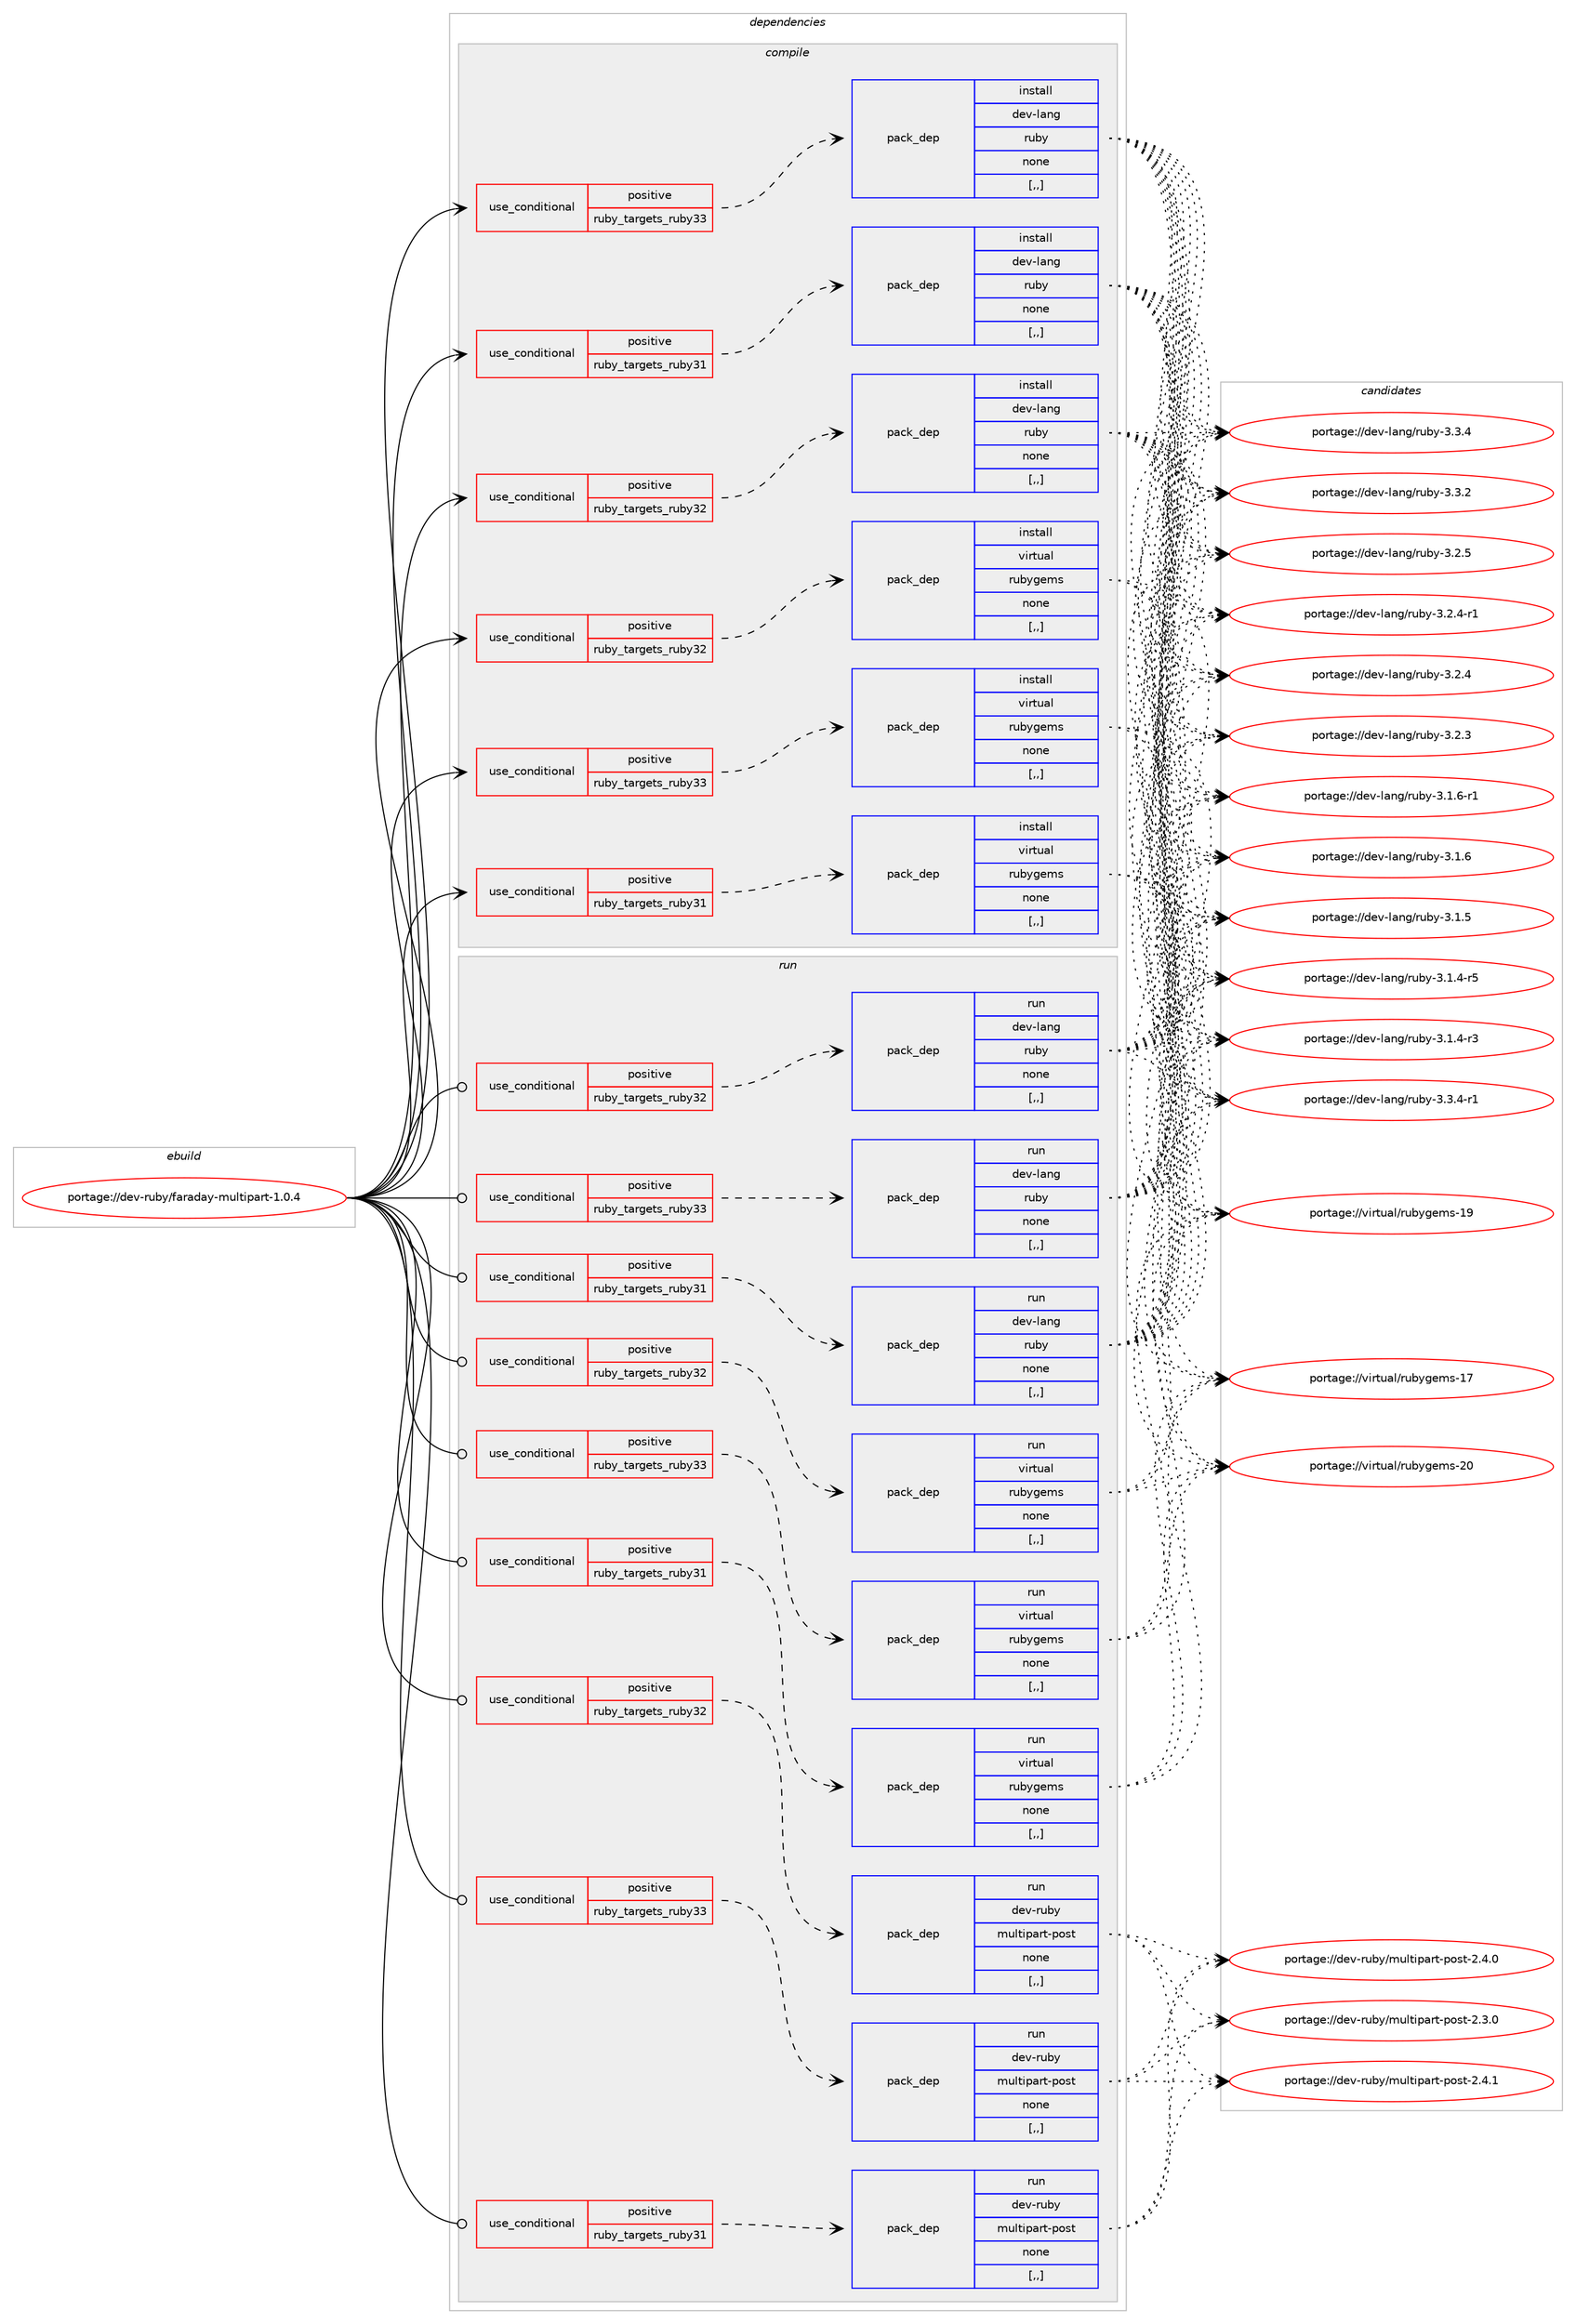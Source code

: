 digraph prolog {

# *************
# Graph options
# *************

newrank=true;
concentrate=true;
compound=true;
graph [rankdir=LR,fontname=Helvetica,fontsize=10,ranksep=1.5];#, ranksep=2.5, nodesep=0.2];
edge  [arrowhead=vee];
node  [fontname=Helvetica,fontsize=10];

# **********
# The ebuild
# **********

subgraph cluster_leftcol {
color=gray;
label=<<i>ebuild</i>>;
id [label="portage://dev-ruby/faraday-multipart-1.0.4", color=red, width=4, href="../dev-ruby/faraday-multipart-1.0.4.svg"];
}

# ****************
# The dependencies
# ****************

subgraph cluster_midcol {
color=gray;
label=<<i>dependencies</i>>;
subgraph cluster_compile {
fillcolor="#eeeeee";
style=filled;
label=<<i>compile</i>>;
subgraph cond47651 {
dependency183650 [label=<<TABLE BORDER="0" CELLBORDER="1" CELLSPACING="0" CELLPADDING="4"><TR><TD ROWSPAN="3" CELLPADDING="10">use_conditional</TD></TR><TR><TD>positive</TD></TR><TR><TD>ruby_targets_ruby31</TD></TR></TABLE>>, shape=none, color=red];
subgraph pack134670 {
dependency183651 [label=<<TABLE BORDER="0" CELLBORDER="1" CELLSPACING="0" CELLPADDING="4" WIDTH="220"><TR><TD ROWSPAN="6" CELLPADDING="30">pack_dep</TD></TR><TR><TD WIDTH="110">install</TD></TR><TR><TD>dev-lang</TD></TR><TR><TD>ruby</TD></TR><TR><TD>none</TD></TR><TR><TD>[,,]</TD></TR></TABLE>>, shape=none, color=blue];
}
dependency183650:e -> dependency183651:w [weight=20,style="dashed",arrowhead="vee"];
}
id:e -> dependency183650:w [weight=20,style="solid",arrowhead="vee"];
subgraph cond47652 {
dependency183652 [label=<<TABLE BORDER="0" CELLBORDER="1" CELLSPACING="0" CELLPADDING="4"><TR><TD ROWSPAN="3" CELLPADDING="10">use_conditional</TD></TR><TR><TD>positive</TD></TR><TR><TD>ruby_targets_ruby31</TD></TR></TABLE>>, shape=none, color=red];
subgraph pack134671 {
dependency183653 [label=<<TABLE BORDER="0" CELLBORDER="1" CELLSPACING="0" CELLPADDING="4" WIDTH="220"><TR><TD ROWSPAN="6" CELLPADDING="30">pack_dep</TD></TR><TR><TD WIDTH="110">install</TD></TR><TR><TD>virtual</TD></TR><TR><TD>rubygems</TD></TR><TR><TD>none</TD></TR><TR><TD>[,,]</TD></TR></TABLE>>, shape=none, color=blue];
}
dependency183652:e -> dependency183653:w [weight=20,style="dashed",arrowhead="vee"];
}
id:e -> dependency183652:w [weight=20,style="solid",arrowhead="vee"];
subgraph cond47653 {
dependency183654 [label=<<TABLE BORDER="0" CELLBORDER="1" CELLSPACING="0" CELLPADDING="4"><TR><TD ROWSPAN="3" CELLPADDING="10">use_conditional</TD></TR><TR><TD>positive</TD></TR><TR><TD>ruby_targets_ruby32</TD></TR></TABLE>>, shape=none, color=red];
subgraph pack134672 {
dependency183655 [label=<<TABLE BORDER="0" CELLBORDER="1" CELLSPACING="0" CELLPADDING="4" WIDTH="220"><TR><TD ROWSPAN="6" CELLPADDING="30">pack_dep</TD></TR><TR><TD WIDTH="110">install</TD></TR><TR><TD>dev-lang</TD></TR><TR><TD>ruby</TD></TR><TR><TD>none</TD></TR><TR><TD>[,,]</TD></TR></TABLE>>, shape=none, color=blue];
}
dependency183654:e -> dependency183655:w [weight=20,style="dashed",arrowhead="vee"];
}
id:e -> dependency183654:w [weight=20,style="solid",arrowhead="vee"];
subgraph cond47654 {
dependency183656 [label=<<TABLE BORDER="0" CELLBORDER="1" CELLSPACING="0" CELLPADDING="4"><TR><TD ROWSPAN="3" CELLPADDING="10">use_conditional</TD></TR><TR><TD>positive</TD></TR><TR><TD>ruby_targets_ruby32</TD></TR></TABLE>>, shape=none, color=red];
subgraph pack134673 {
dependency183657 [label=<<TABLE BORDER="0" CELLBORDER="1" CELLSPACING="0" CELLPADDING="4" WIDTH="220"><TR><TD ROWSPAN="6" CELLPADDING="30">pack_dep</TD></TR><TR><TD WIDTH="110">install</TD></TR><TR><TD>virtual</TD></TR><TR><TD>rubygems</TD></TR><TR><TD>none</TD></TR><TR><TD>[,,]</TD></TR></TABLE>>, shape=none, color=blue];
}
dependency183656:e -> dependency183657:w [weight=20,style="dashed",arrowhead="vee"];
}
id:e -> dependency183656:w [weight=20,style="solid",arrowhead="vee"];
subgraph cond47655 {
dependency183658 [label=<<TABLE BORDER="0" CELLBORDER="1" CELLSPACING="0" CELLPADDING="4"><TR><TD ROWSPAN="3" CELLPADDING="10">use_conditional</TD></TR><TR><TD>positive</TD></TR><TR><TD>ruby_targets_ruby33</TD></TR></TABLE>>, shape=none, color=red];
subgraph pack134674 {
dependency183659 [label=<<TABLE BORDER="0" CELLBORDER="1" CELLSPACING="0" CELLPADDING="4" WIDTH="220"><TR><TD ROWSPAN="6" CELLPADDING="30">pack_dep</TD></TR><TR><TD WIDTH="110">install</TD></TR><TR><TD>dev-lang</TD></TR><TR><TD>ruby</TD></TR><TR><TD>none</TD></TR><TR><TD>[,,]</TD></TR></TABLE>>, shape=none, color=blue];
}
dependency183658:e -> dependency183659:w [weight=20,style="dashed",arrowhead="vee"];
}
id:e -> dependency183658:w [weight=20,style="solid",arrowhead="vee"];
subgraph cond47656 {
dependency183660 [label=<<TABLE BORDER="0" CELLBORDER="1" CELLSPACING="0" CELLPADDING="4"><TR><TD ROWSPAN="3" CELLPADDING="10">use_conditional</TD></TR><TR><TD>positive</TD></TR><TR><TD>ruby_targets_ruby33</TD></TR></TABLE>>, shape=none, color=red];
subgraph pack134675 {
dependency183661 [label=<<TABLE BORDER="0" CELLBORDER="1" CELLSPACING="0" CELLPADDING="4" WIDTH="220"><TR><TD ROWSPAN="6" CELLPADDING="30">pack_dep</TD></TR><TR><TD WIDTH="110">install</TD></TR><TR><TD>virtual</TD></TR><TR><TD>rubygems</TD></TR><TR><TD>none</TD></TR><TR><TD>[,,]</TD></TR></TABLE>>, shape=none, color=blue];
}
dependency183660:e -> dependency183661:w [weight=20,style="dashed",arrowhead="vee"];
}
id:e -> dependency183660:w [weight=20,style="solid",arrowhead="vee"];
}
subgraph cluster_compileandrun {
fillcolor="#eeeeee";
style=filled;
label=<<i>compile and run</i>>;
}
subgraph cluster_run {
fillcolor="#eeeeee";
style=filled;
label=<<i>run</i>>;
subgraph cond47657 {
dependency183662 [label=<<TABLE BORDER="0" CELLBORDER="1" CELLSPACING="0" CELLPADDING="4"><TR><TD ROWSPAN="3" CELLPADDING="10">use_conditional</TD></TR><TR><TD>positive</TD></TR><TR><TD>ruby_targets_ruby31</TD></TR></TABLE>>, shape=none, color=red];
subgraph pack134676 {
dependency183663 [label=<<TABLE BORDER="0" CELLBORDER="1" CELLSPACING="0" CELLPADDING="4" WIDTH="220"><TR><TD ROWSPAN="6" CELLPADDING="30">pack_dep</TD></TR><TR><TD WIDTH="110">run</TD></TR><TR><TD>dev-lang</TD></TR><TR><TD>ruby</TD></TR><TR><TD>none</TD></TR><TR><TD>[,,]</TD></TR></TABLE>>, shape=none, color=blue];
}
dependency183662:e -> dependency183663:w [weight=20,style="dashed",arrowhead="vee"];
}
id:e -> dependency183662:w [weight=20,style="solid",arrowhead="odot"];
subgraph cond47658 {
dependency183664 [label=<<TABLE BORDER="0" CELLBORDER="1" CELLSPACING="0" CELLPADDING="4"><TR><TD ROWSPAN="3" CELLPADDING="10">use_conditional</TD></TR><TR><TD>positive</TD></TR><TR><TD>ruby_targets_ruby31</TD></TR></TABLE>>, shape=none, color=red];
subgraph pack134677 {
dependency183665 [label=<<TABLE BORDER="0" CELLBORDER="1" CELLSPACING="0" CELLPADDING="4" WIDTH="220"><TR><TD ROWSPAN="6" CELLPADDING="30">pack_dep</TD></TR><TR><TD WIDTH="110">run</TD></TR><TR><TD>dev-ruby</TD></TR><TR><TD>multipart-post</TD></TR><TR><TD>none</TD></TR><TR><TD>[,,]</TD></TR></TABLE>>, shape=none, color=blue];
}
dependency183664:e -> dependency183665:w [weight=20,style="dashed",arrowhead="vee"];
}
id:e -> dependency183664:w [weight=20,style="solid",arrowhead="odot"];
subgraph cond47659 {
dependency183666 [label=<<TABLE BORDER="0" CELLBORDER="1" CELLSPACING="0" CELLPADDING="4"><TR><TD ROWSPAN="3" CELLPADDING="10">use_conditional</TD></TR><TR><TD>positive</TD></TR><TR><TD>ruby_targets_ruby31</TD></TR></TABLE>>, shape=none, color=red];
subgraph pack134678 {
dependency183667 [label=<<TABLE BORDER="0" CELLBORDER="1" CELLSPACING="0" CELLPADDING="4" WIDTH="220"><TR><TD ROWSPAN="6" CELLPADDING="30">pack_dep</TD></TR><TR><TD WIDTH="110">run</TD></TR><TR><TD>virtual</TD></TR><TR><TD>rubygems</TD></TR><TR><TD>none</TD></TR><TR><TD>[,,]</TD></TR></TABLE>>, shape=none, color=blue];
}
dependency183666:e -> dependency183667:w [weight=20,style="dashed",arrowhead="vee"];
}
id:e -> dependency183666:w [weight=20,style="solid",arrowhead="odot"];
subgraph cond47660 {
dependency183668 [label=<<TABLE BORDER="0" CELLBORDER="1" CELLSPACING="0" CELLPADDING="4"><TR><TD ROWSPAN="3" CELLPADDING="10">use_conditional</TD></TR><TR><TD>positive</TD></TR><TR><TD>ruby_targets_ruby32</TD></TR></TABLE>>, shape=none, color=red];
subgraph pack134679 {
dependency183669 [label=<<TABLE BORDER="0" CELLBORDER="1" CELLSPACING="0" CELLPADDING="4" WIDTH="220"><TR><TD ROWSPAN="6" CELLPADDING="30">pack_dep</TD></TR><TR><TD WIDTH="110">run</TD></TR><TR><TD>dev-lang</TD></TR><TR><TD>ruby</TD></TR><TR><TD>none</TD></TR><TR><TD>[,,]</TD></TR></TABLE>>, shape=none, color=blue];
}
dependency183668:e -> dependency183669:w [weight=20,style="dashed",arrowhead="vee"];
}
id:e -> dependency183668:w [weight=20,style="solid",arrowhead="odot"];
subgraph cond47661 {
dependency183670 [label=<<TABLE BORDER="0" CELLBORDER="1" CELLSPACING="0" CELLPADDING="4"><TR><TD ROWSPAN="3" CELLPADDING="10">use_conditional</TD></TR><TR><TD>positive</TD></TR><TR><TD>ruby_targets_ruby32</TD></TR></TABLE>>, shape=none, color=red];
subgraph pack134680 {
dependency183671 [label=<<TABLE BORDER="0" CELLBORDER="1" CELLSPACING="0" CELLPADDING="4" WIDTH="220"><TR><TD ROWSPAN="6" CELLPADDING="30">pack_dep</TD></TR><TR><TD WIDTH="110">run</TD></TR><TR><TD>dev-ruby</TD></TR><TR><TD>multipart-post</TD></TR><TR><TD>none</TD></TR><TR><TD>[,,]</TD></TR></TABLE>>, shape=none, color=blue];
}
dependency183670:e -> dependency183671:w [weight=20,style="dashed",arrowhead="vee"];
}
id:e -> dependency183670:w [weight=20,style="solid",arrowhead="odot"];
subgraph cond47662 {
dependency183672 [label=<<TABLE BORDER="0" CELLBORDER="1" CELLSPACING="0" CELLPADDING="4"><TR><TD ROWSPAN="3" CELLPADDING="10">use_conditional</TD></TR><TR><TD>positive</TD></TR><TR><TD>ruby_targets_ruby32</TD></TR></TABLE>>, shape=none, color=red];
subgraph pack134681 {
dependency183673 [label=<<TABLE BORDER="0" CELLBORDER="1" CELLSPACING="0" CELLPADDING="4" WIDTH="220"><TR><TD ROWSPAN="6" CELLPADDING="30">pack_dep</TD></TR><TR><TD WIDTH="110">run</TD></TR><TR><TD>virtual</TD></TR><TR><TD>rubygems</TD></TR><TR><TD>none</TD></TR><TR><TD>[,,]</TD></TR></TABLE>>, shape=none, color=blue];
}
dependency183672:e -> dependency183673:w [weight=20,style="dashed",arrowhead="vee"];
}
id:e -> dependency183672:w [weight=20,style="solid",arrowhead="odot"];
subgraph cond47663 {
dependency183674 [label=<<TABLE BORDER="0" CELLBORDER="1" CELLSPACING="0" CELLPADDING="4"><TR><TD ROWSPAN="3" CELLPADDING="10">use_conditional</TD></TR><TR><TD>positive</TD></TR><TR><TD>ruby_targets_ruby33</TD></TR></TABLE>>, shape=none, color=red];
subgraph pack134682 {
dependency183675 [label=<<TABLE BORDER="0" CELLBORDER="1" CELLSPACING="0" CELLPADDING="4" WIDTH="220"><TR><TD ROWSPAN="6" CELLPADDING="30">pack_dep</TD></TR><TR><TD WIDTH="110">run</TD></TR><TR><TD>dev-lang</TD></TR><TR><TD>ruby</TD></TR><TR><TD>none</TD></TR><TR><TD>[,,]</TD></TR></TABLE>>, shape=none, color=blue];
}
dependency183674:e -> dependency183675:w [weight=20,style="dashed",arrowhead="vee"];
}
id:e -> dependency183674:w [weight=20,style="solid",arrowhead="odot"];
subgraph cond47664 {
dependency183676 [label=<<TABLE BORDER="0" CELLBORDER="1" CELLSPACING="0" CELLPADDING="4"><TR><TD ROWSPAN="3" CELLPADDING="10">use_conditional</TD></TR><TR><TD>positive</TD></TR><TR><TD>ruby_targets_ruby33</TD></TR></TABLE>>, shape=none, color=red];
subgraph pack134683 {
dependency183677 [label=<<TABLE BORDER="0" CELLBORDER="1" CELLSPACING="0" CELLPADDING="4" WIDTH="220"><TR><TD ROWSPAN="6" CELLPADDING="30">pack_dep</TD></TR><TR><TD WIDTH="110">run</TD></TR><TR><TD>dev-ruby</TD></TR><TR><TD>multipart-post</TD></TR><TR><TD>none</TD></TR><TR><TD>[,,]</TD></TR></TABLE>>, shape=none, color=blue];
}
dependency183676:e -> dependency183677:w [weight=20,style="dashed",arrowhead="vee"];
}
id:e -> dependency183676:w [weight=20,style="solid",arrowhead="odot"];
subgraph cond47665 {
dependency183678 [label=<<TABLE BORDER="0" CELLBORDER="1" CELLSPACING="0" CELLPADDING="4"><TR><TD ROWSPAN="3" CELLPADDING="10">use_conditional</TD></TR><TR><TD>positive</TD></TR><TR><TD>ruby_targets_ruby33</TD></TR></TABLE>>, shape=none, color=red];
subgraph pack134684 {
dependency183679 [label=<<TABLE BORDER="0" CELLBORDER="1" CELLSPACING="0" CELLPADDING="4" WIDTH="220"><TR><TD ROWSPAN="6" CELLPADDING="30">pack_dep</TD></TR><TR><TD WIDTH="110">run</TD></TR><TR><TD>virtual</TD></TR><TR><TD>rubygems</TD></TR><TR><TD>none</TD></TR><TR><TD>[,,]</TD></TR></TABLE>>, shape=none, color=blue];
}
dependency183678:e -> dependency183679:w [weight=20,style="dashed",arrowhead="vee"];
}
id:e -> dependency183678:w [weight=20,style="solid",arrowhead="odot"];
}
}

# **************
# The candidates
# **************

subgraph cluster_choices {
rank=same;
color=gray;
label=<<i>candidates</i>>;

subgraph choice134670 {
color=black;
nodesep=1;
choice100101118451089711010347114117981214551465146524511449 [label="portage://dev-lang/ruby-3.3.4-r1", color=red, width=4,href="../dev-lang/ruby-3.3.4-r1.svg"];
choice10010111845108971101034711411798121455146514652 [label="portage://dev-lang/ruby-3.3.4", color=red, width=4,href="../dev-lang/ruby-3.3.4.svg"];
choice10010111845108971101034711411798121455146514650 [label="portage://dev-lang/ruby-3.3.2", color=red, width=4,href="../dev-lang/ruby-3.3.2.svg"];
choice10010111845108971101034711411798121455146504653 [label="portage://dev-lang/ruby-3.2.5", color=red, width=4,href="../dev-lang/ruby-3.2.5.svg"];
choice100101118451089711010347114117981214551465046524511449 [label="portage://dev-lang/ruby-3.2.4-r1", color=red, width=4,href="../dev-lang/ruby-3.2.4-r1.svg"];
choice10010111845108971101034711411798121455146504652 [label="portage://dev-lang/ruby-3.2.4", color=red, width=4,href="../dev-lang/ruby-3.2.4.svg"];
choice10010111845108971101034711411798121455146504651 [label="portage://dev-lang/ruby-3.2.3", color=red, width=4,href="../dev-lang/ruby-3.2.3.svg"];
choice100101118451089711010347114117981214551464946544511449 [label="portage://dev-lang/ruby-3.1.6-r1", color=red, width=4,href="../dev-lang/ruby-3.1.6-r1.svg"];
choice10010111845108971101034711411798121455146494654 [label="portage://dev-lang/ruby-3.1.6", color=red, width=4,href="../dev-lang/ruby-3.1.6.svg"];
choice10010111845108971101034711411798121455146494653 [label="portage://dev-lang/ruby-3.1.5", color=red, width=4,href="../dev-lang/ruby-3.1.5.svg"];
choice100101118451089711010347114117981214551464946524511453 [label="portage://dev-lang/ruby-3.1.4-r5", color=red, width=4,href="../dev-lang/ruby-3.1.4-r5.svg"];
choice100101118451089711010347114117981214551464946524511451 [label="portage://dev-lang/ruby-3.1.4-r3", color=red, width=4,href="../dev-lang/ruby-3.1.4-r3.svg"];
dependency183651:e -> choice100101118451089711010347114117981214551465146524511449:w [style=dotted,weight="100"];
dependency183651:e -> choice10010111845108971101034711411798121455146514652:w [style=dotted,weight="100"];
dependency183651:e -> choice10010111845108971101034711411798121455146514650:w [style=dotted,weight="100"];
dependency183651:e -> choice10010111845108971101034711411798121455146504653:w [style=dotted,weight="100"];
dependency183651:e -> choice100101118451089711010347114117981214551465046524511449:w [style=dotted,weight="100"];
dependency183651:e -> choice10010111845108971101034711411798121455146504652:w [style=dotted,weight="100"];
dependency183651:e -> choice10010111845108971101034711411798121455146504651:w [style=dotted,weight="100"];
dependency183651:e -> choice100101118451089711010347114117981214551464946544511449:w [style=dotted,weight="100"];
dependency183651:e -> choice10010111845108971101034711411798121455146494654:w [style=dotted,weight="100"];
dependency183651:e -> choice10010111845108971101034711411798121455146494653:w [style=dotted,weight="100"];
dependency183651:e -> choice100101118451089711010347114117981214551464946524511453:w [style=dotted,weight="100"];
dependency183651:e -> choice100101118451089711010347114117981214551464946524511451:w [style=dotted,weight="100"];
}
subgraph choice134671 {
color=black;
nodesep=1;
choice118105114116117971084711411798121103101109115455048 [label="portage://virtual/rubygems-20", color=red, width=4,href="../virtual/rubygems-20.svg"];
choice118105114116117971084711411798121103101109115454957 [label="portage://virtual/rubygems-19", color=red, width=4,href="../virtual/rubygems-19.svg"];
choice118105114116117971084711411798121103101109115454955 [label="portage://virtual/rubygems-17", color=red, width=4,href="../virtual/rubygems-17.svg"];
dependency183653:e -> choice118105114116117971084711411798121103101109115455048:w [style=dotted,weight="100"];
dependency183653:e -> choice118105114116117971084711411798121103101109115454957:w [style=dotted,weight="100"];
dependency183653:e -> choice118105114116117971084711411798121103101109115454955:w [style=dotted,weight="100"];
}
subgraph choice134672 {
color=black;
nodesep=1;
choice100101118451089711010347114117981214551465146524511449 [label="portage://dev-lang/ruby-3.3.4-r1", color=red, width=4,href="../dev-lang/ruby-3.3.4-r1.svg"];
choice10010111845108971101034711411798121455146514652 [label="portage://dev-lang/ruby-3.3.4", color=red, width=4,href="../dev-lang/ruby-3.3.4.svg"];
choice10010111845108971101034711411798121455146514650 [label="portage://dev-lang/ruby-3.3.2", color=red, width=4,href="../dev-lang/ruby-3.3.2.svg"];
choice10010111845108971101034711411798121455146504653 [label="portage://dev-lang/ruby-3.2.5", color=red, width=4,href="../dev-lang/ruby-3.2.5.svg"];
choice100101118451089711010347114117981214551465046524511449 [label="portage://dev-lang/ruby-3.2.4-r1", color=red, width=4,href="../dev-lang/ruby-3.2.4-r1.svg"];
choice10010111845108971101034711411798121455146504652 [label="portage://dev-lang/ruby-3.2.4", color=red, width=4,href="../dev-lang/ruby-3.2.4.svg"];
choice10010111845108971101034711411798121455146504651 [label="portage://dev-lang/ruby-3.2.3", color=red, width=4,href="../dev-lang/ruby-3.2.3.svg"];
choice100101118451089711010347114117981214551464946544511449 [label="portage://dev-lang/ruby-3.1.6-r1", color=red, width=4,href="../dev-lang/ruby-3.1.6-r1.svg"];
choice10010111845108971101034711411798121455146494654 [label="portage://dev-lang/ruby-3.1.6", color=red, width=4,href="../dev-lang/ruby-3.1.6.svg"];
choice10010111845108971101034711411798121455146494653 [label="portage://dev-lang/ruby-3.1.5", color=red, width=4,href="../dev-lang/ruby-3.1.5.svg"];
choice100101118451089711010347114117981214551464946524511453 [label="portage://dev-lang/ruby-3.1.4-r5", color=red, width=4,href="../dev-lang/ruby-3.1.4-r5.svg"];
choice100101118451089711010347114117981214551464946524511451 [label="portage://dev-lang/ruby-3.1.4-r3", color=red, width=4,href="../dev-lang/ruby-3.1.4-r3.svg"];
dependency183655:e -> choice100101118451089711010347114117981214551465146524511449:w [style=dotted,weight="100"];
dependency183655:e -> choice10010111845108971101034711411798121455146514652:w [style=dotted,weight="100"];
dependency183655:e -> choice10010111845108971101034711411798121455146514650:w [style=dotted,weight="100"];
dependency183655:e -> choice10010111845108971101034711411798121455146504653:w [style=dotted,weight="100"];
dependency183655:e -> choice100101118451089711010347114117981214551465046524511449:w [style=dotted,weight="100"];
dependency183655:e -> choice10010111845108971101034711411798121455146504652:w [style=dotted,weight="100"];
dependency183655:e -> choice10010111845108971101034711411798121455146504651:w [style=dotted,weight="100"];
dependency183655:e -> choice100101118451089711010347114117981214551464946544511449:w [style=dotted,weight="100"];
dependency183655:e -> choice10010111845108971101034711411798121455146494654:w [style=dotted,weight="100"];
dependency183655:e -> choice10010111845108971101034711411798121455146494653:w [style=dotted,weight="100"];
dependency183655:e -> choice100101118451089711010347114117981214551464946524511453:w [style=dotted,weight="100"];
dependency183655:e -> choice100101118451089711010347114117981214551464946524511451:w [style=dotted,weight="100"];
}
subgraph choice134673 {
color=black;
nodesep=1;
choice118105114116117971084711411798121103101109115455048 [label="portage://virtual/rubygems-20", color=red, width=4,href="../virtual/rubygems-20.svg"];
choice118105114116117971084711411798121103101109115454957 [label="portage://virtual/rubygems-19", color=red, width=4,href="../virtual/rubygems-19.svg"];
choice118105114116117971084711411798121103101109115454955 [label="portage://virtual/rubygems-17", color=red, width=4,href="../virtual/rubygems-17.svg"];
dependency183657:e -> choice118105114116117971084711411798121103101109115455048:w [style=dotted,weight="100"];
dependency183657:e -> choice118105114116117971084711411798121103101109115454957:w [style=dotted,weight="100"];
dependency183657:e -> choice118105114116117971084711411798121103101109115454955:w [style=dotted,weight="100"];
}
subgraph choice134674 {
color=black;
nodesep=1;
choice100101118451089711010347114117981214551465146524511449 [label="portage://dev-lang/ruby-3.3.4-r1", color=red, width=4,href="../dev-lang/ruby-3.3.4-r1.svg"];
choice10010111845108971101034711411798121455146514652 [label="portage://dev-lang/ruby-3.3.4", color=red, width=4,href="../dev-lang/ruby-3.3.4.svg"];
choice10010111845108971101034711411798121455146514650 [label="portage://dev-lang/ruby-3.3.2", color=red, width=4,href="../dev-lang/ruby-3.3.2.svg"];
choice10010111845108971101034711411798121455146504653 [label="portage://dev-lang/ruby-3.2.5", color=red, width=4,href="../dev-lang/ruby-3.2.5.svg"];
choice100101118451089711010347114117981214551465046524511449 [label="portage://dev-lang/ruby-3.2.4-r1", color=red, width=4,href="../dev-lang/ruby-3.2.4-r1.svg"];
choice10010111845108971101034711411798121455146504652 [label="portage://dev-lang/ruby-3.2.4", color=red, width=4,href="../dev-lang/ruby-3.2.4.svg"];
choice10010111845108971101034711411798121455146504651 [label="portage://dev-lang/ruby-3.2.3", color=red, width=4,href="../dev-lang/ruby-3.2.3.svg"];
choice100101118451089711010347114117981214551464946544511449 [label="portage://dev-lang/ruby-3.1.6-r1", color=red, width=4,href="../dev-lang/ruby-3.1.6-r1.svg"];
choice10010111845108971101034711411798121455146494654 [label="portage://dev-lang/ruby-3.1.6", color=red, width=4,href="../dev-lang/ruby-3.1.6.svg"];
choice10010111845108971101034711411798121455146494653 [label="portage://dev-lang/ruby-3.1.5", color=red, width=4,href="../dev-lang/ruby-3.1.5.svg"];
choice100101118451089711010347114117981214551464946524511453 [label="portage://dev-lang/ruby-3.1.4-r5", color=red, width=4,href="../dev-lang/ruby-3.1.4-r5.svg"];
choice100101118451089711010347114117981214551464946524511451 [label="portage://dev-lang/ruby-3.1.4-r3", color=red, width=4,href="../dev-lang/ruby-3.1.4-r3.svg"];
dependency183659:e -> choice100101118451089711010347114117981214551465146524511449:w [style=dotted,weight="100"];
dependency183659:e -> choice10010111845108971101034711411798121455146514652:w [style=dotted,weight="100"];
dependency183659:e -> choice10010111845108971101034711411798121455146514650:w [style=dotted,weight="100"];
dependency183659:e -> choice10010111845108971101034711411798121455146504653:w [style=dotted,weight="100"];
dependency183659:e -> choice100101118451089711010347114117981214551465046524511449:w [style=dotted,weight="100"];
dependency183659:e -> choice10010111845108971101034711411798121455146504652:w [style=dotted,weight="100"];
dependency183659:e -> choice10010111845108971101034711411798121455146504651:w [style=dotted,weight="100"];
dependency183659:e -> choice100101118451089711010347114117981214551464946544511449:w [style=dotted,weight="100"];
dependency183659:e -> choice10010111845108971101034711411798121455146494654:w [style=dotted,weight="100"];
dependency183659:e -> choice10010111845108971101034711411798121455146494653:w [style=dotted,weight="100"];
dependency183659:e -> choice100101118451089711010347114117981214551464946524511453:w [style=dotted,weight="100"];
dependency183659:e -> choice100101118451089711010347114117981214551464946524511451:w [style=dotted,weight="100"];
}
subgraph choice134675 {
color=black;
nodesep=1;
choice118105114116117971084711411798121103101109115455048 [label="portage://virtual/rubygems-20", color=red, width=4,href="../virtual/rubygems-20.svg"];
choice118105114116117971084711411798121103101109115454957 [label="portage://virtual/rubygems-19", color=red, width=4,href="../virtual/rubygems-19.svg"];
choice118105114116117971084711411798121103101109115454955 [label="portage://virtual/rubygems-17", color=red, width=4,href="../virtual/rubygems-17.svg"];
dependency183661:e -> choice118105114116117971084711411798121103101109115455048:w [style=dotted,weight="100"];
dependency183661:e -> choice118105114116117971084711411798121103101109115454957:w [style=dotted,weight="100"];
dependency183661:e -> choice118105114116117971084711411798121103101109115454955:w [style=dotted,weight="100"];
}
subgraph choice134676 {
color=black;
nodesep=1;
choice100101118451089711010347114117981214551465146524511449 [label="portage://dev-lang/ruby-3.3.4-r1", color=red, width=4,href="../dev-lang/ruby-3.3.4-r1.svg"];
choice10010111845108971101034711411798121455146514652 [label="portage://dev-lang/ruby-3.3.4", color=red, width=4,href="../dev-lang/ruby-3.3.4.svg"];
choice10010111845108971101034711411798121455146514650 [label="portage://dev-lang/ruby-3.3.2", color=red, width=4,href="../dev-lang/ruby-3.3.2.svg"];
choice10010111845108971101034711411798121455146504653 [label="portage://dev-lang/ruby-3.2.5", color=red, width=4,href="../dev-lang/ruby-3.2.5.svg"];
choice100101118451089711010347114117981214551465046524511449 [label="portage://dev-lang/ruby-3.2.4-r1", color=red, width=4,href="../dev-lang/ruby-3.2.4-r1.svg"];
choice10010111845108971101034711411798121455146504652 [label="portage://dev-lang/ruby-3.2.4", color=red, width=4,href="../dev-lang/ruby-3.2.4.svg"];
choice10010111845108971101034711411798121455146504651 [label="portage://dev-lang/ruby-3.2.3", color=red, width=4,href="../dev-lang/ruby-3.2.3.svg"];
choice100101118451089711010347114117981214551464946544511449 [label="portage://dev-lang/ruby-3.1.6-r1", color=red, width=4,href="../dev-lang/ruby-3.1.6-r1.svg"];
choice10010111845108971101034711411798121455146494654 [label="portage://dev-lang/ruby-3.1.6", color=red, width=4,href="../dev-lang/ruby-3.1.6.svg"];
choice10010111845108971101034711411798121455146494653 [label="portage://dev-lang/ruby-3.1.5", color=red, width=4,href="../dev-lang/ruby-3.1.5.svg"];
choice100101118451089711010347114117981214551464946524511453 [label="portage://dev-lang/ruby-3.1.4-r5", color=red, width=4,href="../dev-lang/ruby-3.1.4-r5.svg"];
choice100101118451089711010347114117981214551464946524511451 [label="portage://dev-lang/ruby-3.1.4-r3", color=red, width=4,href="../dev-lang/ruby-3.1.4-r3.svg"];
dependency183663:e -> choice100101118451089711010347114117981214551465146524511449:w [style=dotted,weight="100"];
dependency183663:e -> choice10010111845108971101034711411798121455146514652:w [style=dotted,weight="100"];
dependency183663:e -> choice10010111845108971101034711411798121455146514650:w [style=dotted,weight="100"];
dependency183663:e -> choice10010111845108971101034711411798121455146504653:w [style=dotted,weight="100"];
dependency183663:e -> choice100101118451089711010347114117981214551465046524511449:w [style=dotted,weight="100"];
dependency183663:e -> choice10010111845108971101034711411798121455146504652:w [style=dotted,weight="100"];
dependency183663:e -> choice10010111845108971101034711411798121455146504651:w [style=dotted,weight="100"];
dependency183663:e -> choice100101118451089711010347114117981214551464946544511449:w [style=dotted,weight="100"];
dependency183663:e -> choice10010111845108971101034711411798121455146494654:w [style=dotted,weight="100"];
dependency183663:e -> choice10010111845108971101034711411798121455146494653:w [style=dotted,weight="100"];
dependency183663:e -> choice100101118451089711010347114117981214551464946524511453:w [style=dotted,weight="100"];
dependency183663:e -> choice100101118451089711010347114117981214551464946524511451:w [style=dotted,weight="100"];
}
subgraph choice134677 {
color=black;
nodesep=1;
choice1001011184511411798121471091171081161051129711411645112111115116455046524649 [label="portage://dev-ruby/multipart-post-2.4.1", color=red, width=4,href="../dev-ruby/multipart-post-2.4.1.svg"];
choice1001011184511411798121471091171081161051129711411645112111115116455046524648 [label="portage://dev-ruby/multipart-post-2.4.0", color=red, width=4,href="../dev-ruby/multipart-post-2.4.0.svg"];
choice1001011184511411798121471091171081161051129711411645112111115116455046514648 [label="portage://dev-ruby/multipart-post-2.3.0", color=red, width=4,href="../dev-ruby/multipart-post-2.3.0.svg"];
dependency183665:e -> choice1001011184511411798121471091171081161051129711411645112111115116455046524649:w [style=dotted,weight="100"];
dependency183665:e -> choice1001011184511411798121471091171081161051129711411645112111115116455046524648:w [style=dotted,weight="100"];
dependency183665:e -> choice1001011184511411798121471091171081161051129711411645112111115116455046514648:w [style=dotted,weight="100"];
}
subgraph choice134678 {
color=black;
nodesep=1;
choice118105114116117971084711411798121103101109115455048 [label="portage://virtual/rubygems-20", color=red, width=4,href="../virtual/rubygems-20.svg"];
choice118105114116117971084711411798121103101109115454957 [label="portage://virtual/rubygems-19", color=red, width=4,href="../virtual/rubygems-19.svg"];
choice118105114116117971084711411798121103101109115454955 [label="portage://virtual/rubygems-17", color=red, width=4,href="../virtual/rubygems-17.svg"];
dependency183667:e -> choice118105114116117971084711411798121103101109115455048:w [style=dotted,weight="100"];
dependency183667:e -> choice118105114116117971084711411798121103101109115454957:w [style=dotted,weight="100"];
dependency183667:e -> choice118105114116117971084711411798121103101109115454955:w [style=dotted,weight="100"];
}
subgraph choice134679 {
color=black;
nodesep=1;
choice100101118451089711010347114117981214551465146524511449 [label="portage://dev-lang/ruby-3.3.4-r1", color=red, width=4,href="../dev-lang/ruby-3.3.4-r1.svg"];
choice10010111845108971101034711411798121455146514652 [label="portage://dev-lang/ruby-3.3.4", color=red, width=4,href="../dev-lang/ruby-3.3.4.svg"];
choice10010111845108971101034711411798121455146514650 [label="portage://dev-lang/ruby-3.3.2", color=red, width=4,href="../dev-lang/ruby-3.3.2.svg"];
choice10010111845108971101034711411798121455146504653 [label="portage://dev-lang/ruby-3.2.5", color=red, width=4,href="../dev-lang/ruby-3.2.5.svg"];
choice100101118451089711010347114117981214551465046524511449 [label="portage://dev-lang/ruby-3.2.4-r1", color=red, width=4,href="../dev-lang/ruby-3.2.4-r1.svg"];
choice10010111845108971101034711411798121455146504652 [label="portage://dev-lang/ruby-3.2.4", color=red, width=4,href="../dev-lang/ruby-3.2.4.svg"];
choice10010111845108971101034711411798121455146504651 [label="portage://dev-lang/ruby-3.2.3", color=red, width=4,href="../dev-lang/ruby-3.2.3.svg"];
choice100101118451089711010347114117981214551464946544511449 [label="portage://dev-lang/ruby-3.1.6-r1", color=red, width=4,href="../dev-lang/ruby-3.1.6-r1.svg"];
choice10010111845108971101034711411798121455146494654 [label="portage://dev-lang/ruby-3.1.6", color=red, width=4,href="../dev-lang/ruby-3.1.6.svg"];
choice10010111845108971101034711411798121455146494653 [label="portage://dev-lang/ruby-3.1.5", color=red, width=4,href="../dev-lang/ruby-3.1.5.svg"];
choice100101118451089711010347114117981214551464946524511453 [label="portage://dev-lang/ruby-3.1.4-r5", color=red, width=4,href="../dev-lang/ruby-3.1.4-r5.svg"];
choice100101118451089711010347114117981214551464946524511451 [label="portage://dev-lang/ruby-3.1.4-r3", color=red, width=4,href="../dev-lang/ruby-3.1.4-r3.svg"];
dependency183669:e -> choice100101118451089711010347114117981214551465146524511449:w [style=dotted,weight="100"];
dependency183669:e -> choice10010111845108971101034711411798121455146514652:w [style=dotted,weight="100"];
dependency183669:e -> choice10010111845108971101034711411798121455146514650:w [style=dotted,weight="100"];
dependency183669:e -> choice10010111845108971101034711411798121455146504653:w [style=dotted,weight="100"];
dependency183669:e -> choice100101118451089711010347114117981214551465046524511449:w [style=dotted,weight="100"];
dependency183669:e -> choice10010111845108971101034711411798121455146504652:w [style=dotted,weight="100"];
dependency183669:e -> choice10010111845108971101034711411798121455146504651:w [style=dotted,weight="100"];
dependency183669:e -> choice100101118451089711010347114117981214551464946544511449:w [style=dotted,weight="100"];
dependency183669:e -> choice10010111845108971101034711411798121455146494654:w [style=dotted,weight="100"];
dependency183669:e -> choice10010111845108971101034711411798121455146494653:w [style=dotted,weight="100"];
dependency183669:e -> choice100101118451089711010347114117981214551464946524511453:w [style=dotted,weight="100"];
dependency183669:e -> choice100101118451089711010347114117981214551464946524511451:w [style=dotted,weight="100"];
}
subgraph choice134680 {
color=black;
nodesep=1;
choice1001011184511411798121471091171081161051129711411645112111115116455046524649 [label="portage://dev-ruby/multipart-post-2.4.1", color=red, width=4,href="../dev-ruby/multipart-post-2.4.1.svg"];
choice1001011184511411798121471091171081161051129711411645112111115116455046524648 [label="portage://dev-ruby/multipart-post-2.4.0", color=red, width=4,href="../dev-ruby/multipart-post-2.4.0.svg"];
choice1001011184511411798121471091171081161051129711411645112111115116455046514648 [label="portage://dev-ruby/multipart-post-2.3.0", color=red, width=4,href="../dev-ruby/multipart-post-2.3.0.svg"];
dependency183671:e -> choice1001011184511411798121471091171081161051129711411645112111115116455046524649:w [style=dotted,weight="100"];
dependency183671:e -> choice1001011184511411798121471091171081161051129711411645112111115116455046524648:w [style=dotted,weight="100"];
dependency183671:e -> choice1001011184511411798121471091171081161051129711411645112111115116455046514648:w [style=dotted,weight="100"];
}
subgraph choice134681 {
color=black;
nodesep=1;
choice118105114116117971084711411798121103101109115455048 [label="portage://virtual/rubygems-20", color=red, width=4,href="../virtual/rubygems-20.svg"];
choice118105114116117971084711411798121103101109115454957 [label="portage://virtual/rubygems-19", color=red, width=4,href="../virtual/rubygems-19.svg"];
choice118105114116117971084711411798121103101109115454955 [label="portage://virtual/rubygems-17", color=red, width=4,href="../virtual/rubygems-17.svg"];
dependency183673:e -> choice118105114116117971084711411798121103101109115455048:w [style=dotted,weight="100"];
dependency183673:e -> choice118105114116117971084711411798121103101109115454957:w [style=dotted,weight="100"];
dependency183673:e -> choice118105114116117971084711411798121103101109115454955:w [style=dotted,weight="100"];
}
subgraph choice134682 {
color=black;
nodesep=1;
choice100101118451089711010347114117981214551465146524511449 [label="portage://dev-lang/ruby-3.3.4-r1", color=red, width=4,href="../dev-lang/ruby-3.3.4-r1.svg"];
choice10010111845108971101034711411798121455146514652 [label="portage://dev-lang/ruby-3.3.4", color=red, width=4,href="../dev-lang/ruby-3.3.4.svg"];
choice10010111845108971101034711411798121455146514650 [label="portage://dev-lang/ruby-3.3.2", color=red, width=4,href="../dev-lang/ruby-3.3.2.svg"];
choice10010111845108971101034711411798121455146504653 [label="portage://dev-lang/ruby-3.2.5", color=red, width=4,href="../dev-lang/ruby-3.2.5.svg"];
choice100101118451089711010347114117981214551465046524511449 [label="portage://dev-lang/ruby-3.2.4-r1", color=red, width=4,href="../dev-lang/ruby-3.2.4-r1.svg"];
choice10010111845108971101034711411798121455146504652 [label="portage://dev-lang/ruby-3.2.4", color=red, width=4,href="../dev-lang/ruby-3.2.4.svg"];
choice10010111845108971101034711411798121455146504651 [label="portage://dev-lang/ruby-3.2.3", color=red, width=4,href="../dev-lang/ruby-3.2.3.svg"];
choice100101118451089711010347114117981214551464946544511449 [label="portage://dev-lang/ruby-3.1.6-r1", color=red, width=4,href="../dev-lang/ruby-3.1.6-r1.svg"];
choice10010111845108971101034711411798121455146494654 [label="portage://dev-lang/ruby-3.1.6", color=red, width=4,href="../dev-lang/ruby-3.1.6.svg"];
choice10010111845108971101034711411798121455146494653 [label="portage://dev-lang/ruby-3.1.5", color=red, width=4,href="../dev-lang/ruby-3.1.5.svg"];
choice100101118451089711010347114117981214551464946524511453 [label="portage://dev-lang/ruby-3.1.4-r5", color=red, width=4,href="../dev-lang/ruby-3.1.4-r5.svg"];
choice100101118451089711010347114117981214551464946524511451 [label="portage://dev-lang/ruby-3.1.4-r3", color=red, width=4,href="../dev-lang/ruby-3.1.4-r3.svg"];
dependency183675:e -> choice100101118451089711010347114117981214551465146524511449:w [style=dotted,weight="100"];
dependency183675:e -> choice10010111845108971101034711411798121455146514652:w [style=dotted,weight="100"];
dependency183675:e -> choice10010111845108971101034711411798121455146514650:w [style=dotted,weight="100"];
dependency183675:e -> choice10010111845108971101034711411798121455146504653:w [style=dotted,weight="100"];
dependency183675:e -> choice100101118451089711010347114117981214551465046524511449:w [style=dotted,weight="100"];
dependency183675:e -> choice10010111845108971101034711411798121455146504652:w [style=dotted,weight="100"];
dependency183675:e -> choice10010111845108971101034711411798121455146504651:w [style=dotted,weight="100"];
dependency183675:e -> choice100101118451089711010347114117981214551464946544511449:w [style=dotted,weight="100"];
dependency183675:e -> choice10010111845108971101034711411798121455146494654:w [style=dotted,weight="100"];
dependency183675:e -> choice10010111845108971101034711411798121455146494653:w [style=dotted,weight="100"];
dependency183675:e -> choice100101118451089711010347114117981214551464946524511453:w [style=dotted,weight="100"];
dependency183675:e -> choice100101118451089711010347114117981214551464946524511451:w [style=dotted,weight="100"];
}
subgraph choice134683 {
color=black;
nodesep=1;
choice1001011184511411798121471091171081161051129711411645112111115116455046524649 [label="portage://dev-ruby/multipart-post-2.4.1", color=red, width=4,href="../dev-ruby/multipart-post-2.4.1.svg"];
choice1001011184511411798121471091171081161051129711411645112111115116455046524648 [label="portage://dev-ruby/multipart-post-2.4.0", color=red, width=4,href="../dev-ruby/multipart-post-2.4.0.svg"];
choice1001011184511411798121471091171081161051129711411645112111115116455046514648 [label="portage://dev-ruby/multipart-post-2.3.0", color=red, width=4,href="../dev-ruby/multipart-post-2.3.0.svg"];
dependency183677:e -> choice1001011184511411798121471091171081161051129711411645112111115116455046524649:w [style=dotted,weight="100"];
dependency183677:e -> choice1001011184511411798121471091171081161051129711411645112111115116455046524648:w [style=dotted,weight="100"];
dependency183677:e -> choice1001011184511411798121471091171081161051129711411645112111115116455046514648:w [style=dotted,weight="100"];
}
subgraph choice134684 {
color=black;
nodesep=1;
choice118105114116117971084711411798121103101109115455048 [label="portage://virtual/rubygems-20", color=red, width=4,href="../virtual/rubygems-20.svg"];
choice118105114116117971084711411798121103101109115454957 [label="portage://virtual/rubygems-19", color=red, width=4,href="../virtual/rubygems-19.svg"];
choice118105114116117971084711411798121103101109115454955 [label="portage://virtual/rubygems-17", color=red, width=4,href="../virtual/rubygems-17.svg"];
dependency183679:e -> choice118105114116117971084711411798121103101109115455048:w [style=dotted,weight="100"];
dependency183679:e -> choice118105114116117971084711411798121103101109115454957:w [style=dotted,weight="100"];
dependency183679:e -> choice118105114116117971084711411798121103101109115454955:w [style=dotted,weight="100"];
}
}

}
